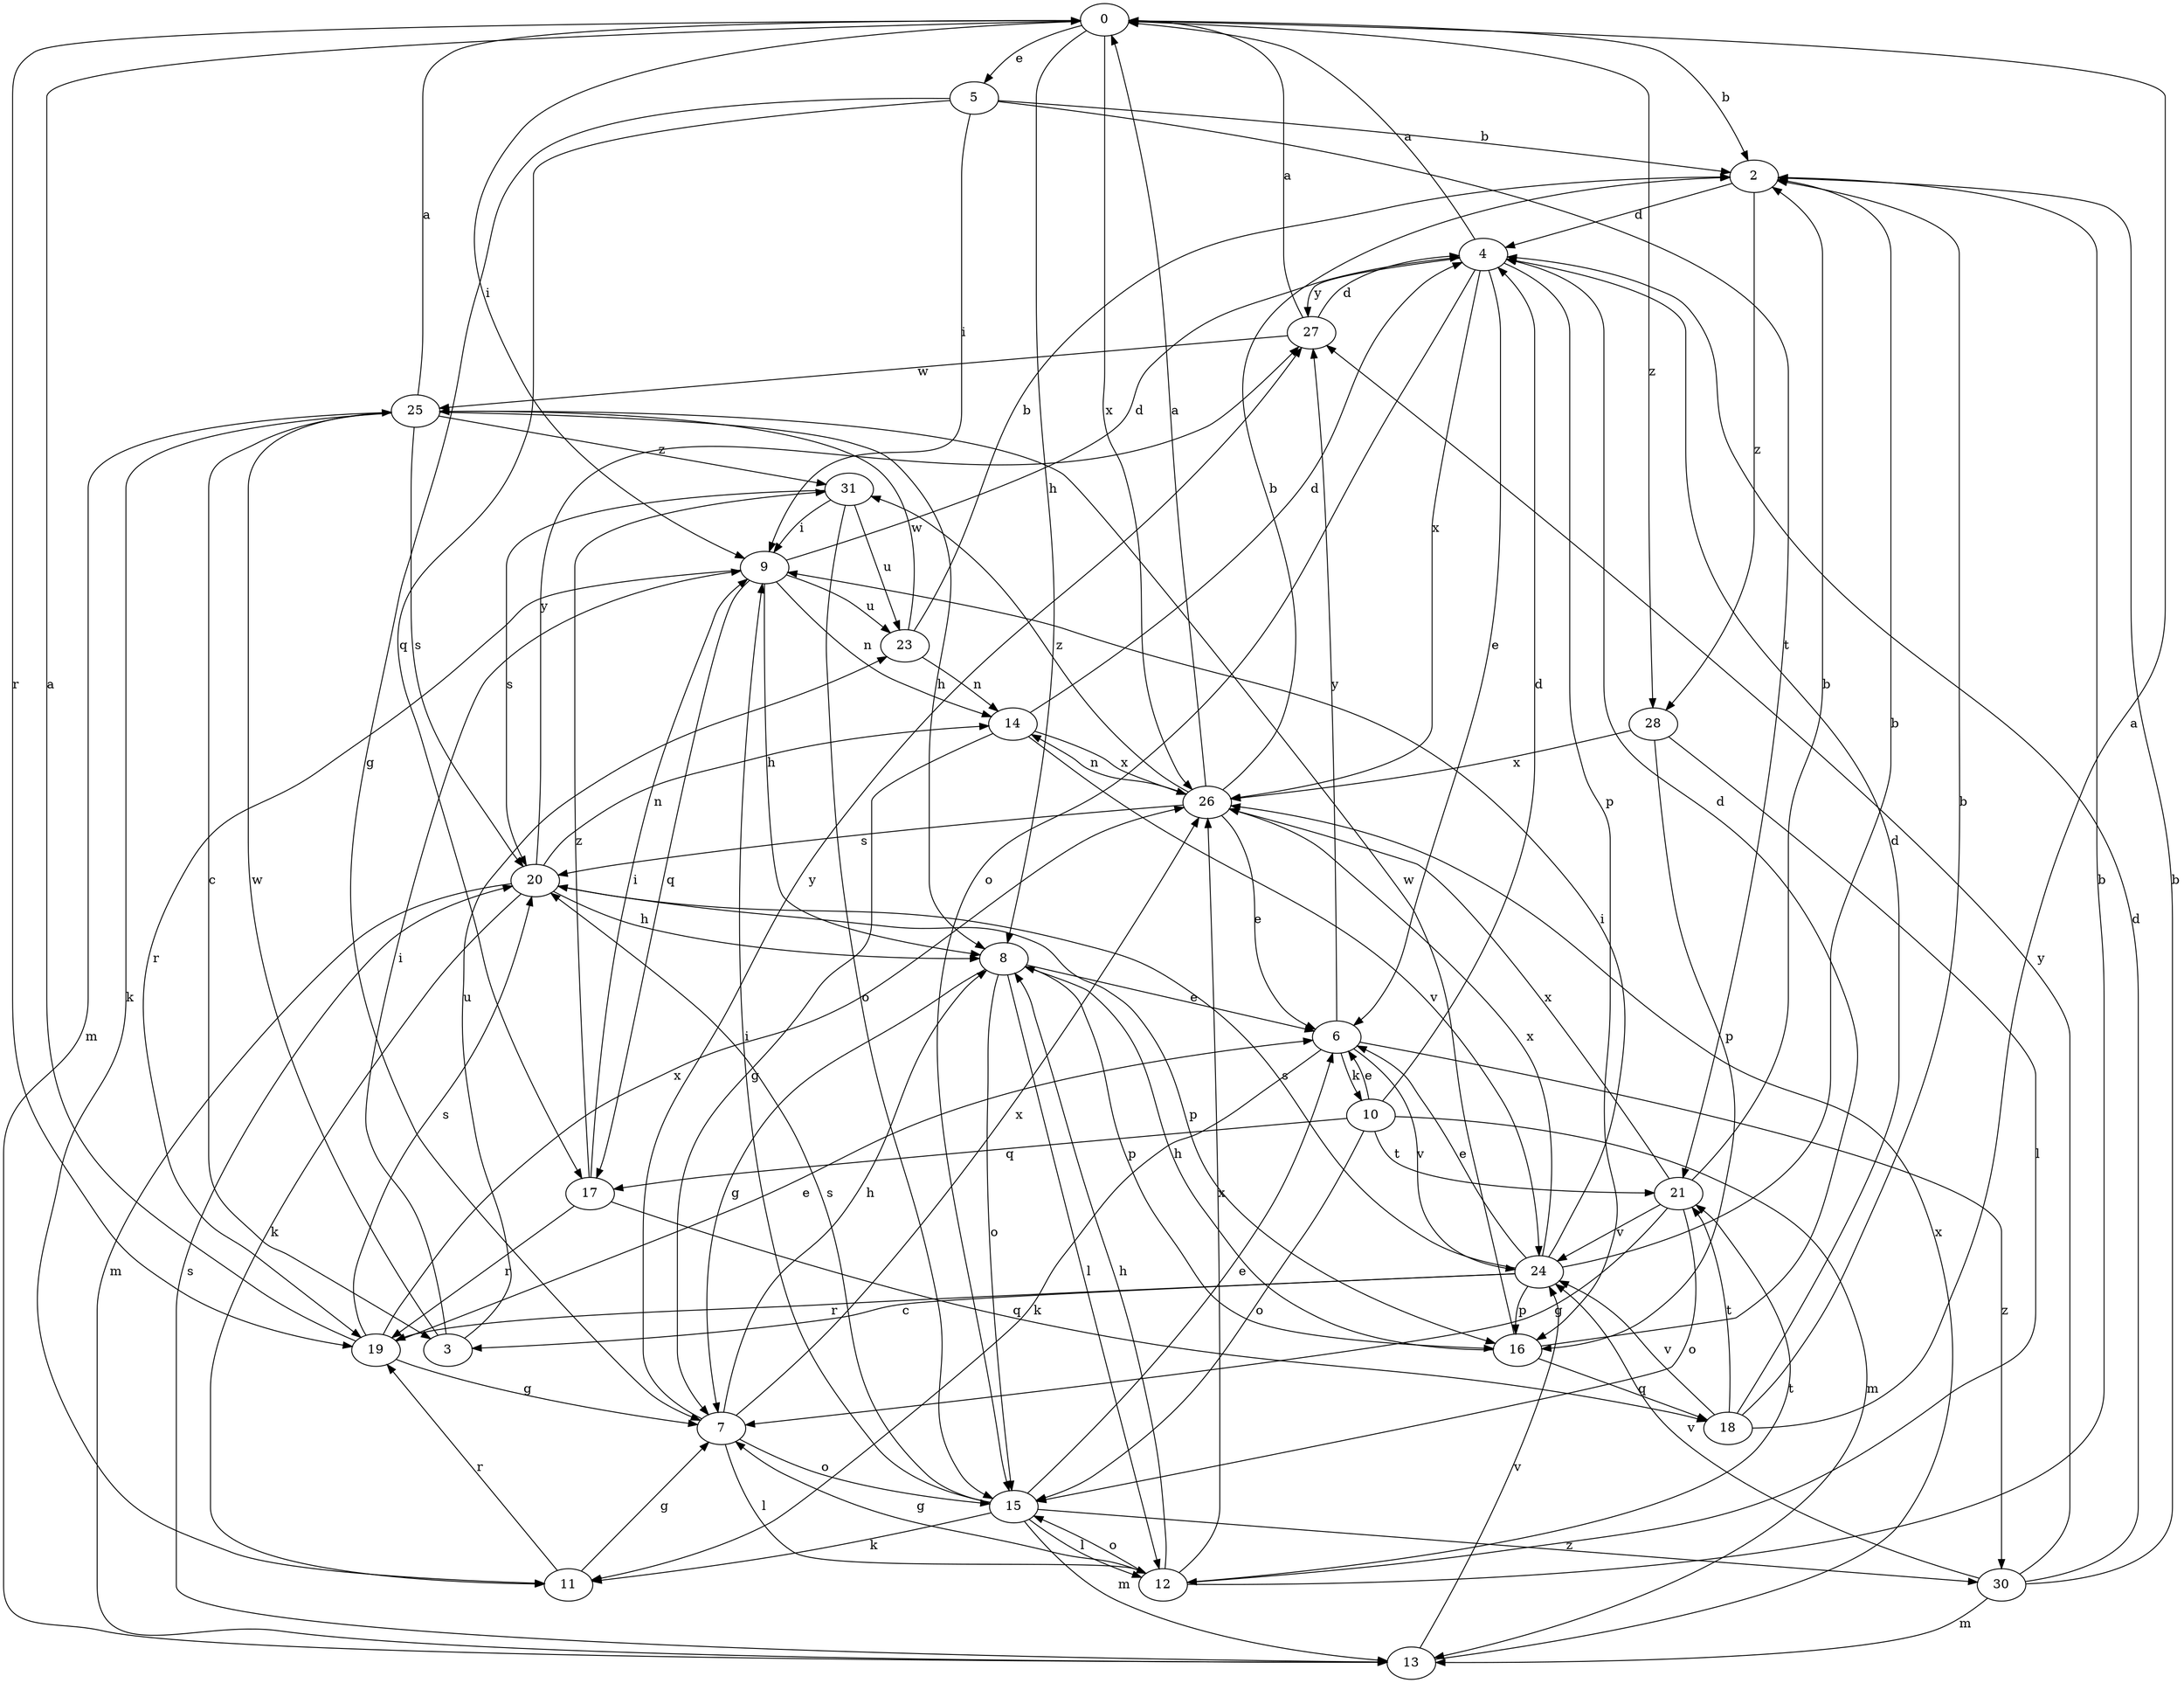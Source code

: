strict digraph  {
0;
2;
3;
4;
5;
6;
7;
8;
9;
10;
11;
12;
13;
14;
15;
16;
17;
18;
19;
20;
21;
23;
24;
25;
26;
27;
28;
30;
31;
0 -> 2  [label=b];
0 -> 5  [label=e];
0 -> 8  [label=h];
0 -> 9  [label=i];
0 -> 19  [label=r];
0 -> 26  [label=x];
0 -> 28  [label=z];
2 -> 4  [label=d];
2 -> 28  [label=z];
3 -> 9  [label=i];
3 -> 23  [label=u];
3 -> 25  [label=w];
4 -> 0  [label=a];
4 -> 6  [label=e];
4 -> 15  [label=o];
4 -> 16  [label=p];
4 -> 26  [label=x];
4 -> 27  [label=y];
5 -> 2  [label=b];
5 -> 7  [label=g];
5 -> 9  [label=i];
5 -> 17  [label=q];
5 -> 21  [label=t];
6 -> 10  [label=k];
6 -> 11  [label=k];
6 -> 24  [label=v];
6 -> 27  [label=y];
6 -> 30  [label=z];
7 -> 8  [label=h];
7 -> 12  [label=l];
7 -> 15  [label=o];
7 -> 26  [label=x];
7 -> 27  [label=y];
8 -> 6  [label=e];
8 -> 7  [label=g];
8 -> 12  [label=l];
8 -> 15  [label=o];
8 -> 16  [label=p];
9 -> 4  [label=d];
9 -> 8  [label=h];
9 -> 14  [label=n];
9 -> 17  [label=q];
9 -> 19  [label=r];
9 -> 23  [label=u];
10 -> 4  [label=d];
10 -> 6  [label=e];
10 -> 13  [label=m];
10 -> 15  [label=o];
10 -> 17  [label=q];
10 -> 21  [label=t];
11 -> 7  [label=g];
11 -> 19  [label=r];
12 -> 2  [label=b];
12 -> 7  [label=g];
12 -> 8  [label=h];
12 -> 15  [label=o];
12 -> 21  [label=t];
12 -> 26  [label=x];
13 -> 20  [label=s];
13 -> 24  [label=v];
13 -> 26  [label=x];
14 -> 4  [label=d];
14 -> 7  [label=g];
14 -> 24  [label=v];
14 -> 26  [label=x];
15 -> 6  [label=e];
15 -> 9  [label=i];
15 -> 11  [label=k];
15 -> 12  [label=l];
15 -> 13  [label=m];
15 -> 20  [label=s];
15 -> 30  [label=z];
16 -> 4  [label=d];
16 -> 8  [label=h];
16 -> 18  [label=q];
16 -> 25  [label=w];
17 -> 9  [label=i];
17 -> 18  [label=q];
17 -> 19  [label=r];
17 -> 31  [label=z];
18 -> 0  [label=a];
18 -> 2  [label=b];
18 -> 4  [label=d];
18 -> 21  [label=t];
18 -> 24  [label=v];
19 -> 0  [label=a];
19 -> 6  [label=e];
19 -> 7  [label=g];
19 -> 20  [label=s];
19 -> 26  [label=x];
20 -> 8  [label=h];
20 -> 11  [label=k];
20 -> 13  [label=m];
20 -> 14  [label=n];
20 -> 16  [label=p];
20 -> 27  [label=y];
21 -> 2  [label=b];
21 -> 7  [label=g];
21 -> 15  [label=o];
21 -> 24  [label=v];
21 -> 26  [label=x];
23 -> 2  [label=b];
23 -> 14  [label=n];
23 -> 25  [label=w];
24 -> 2  [label=b];
24 -> 3  [label=c];
24 -> 6  [label=e];
24 -> 9  [label=i];
24 -> 16  [label=p];
24 -> 19  [label=r];
24 -> 20  [label=s];
24 -> 26  [label=x];
25 -> 0  [label=a];
25 -> 3  [label=c];
25 -> 8  [label=h];
25 -> 11  [label=k];
25 -> 13  [label=m];
25 -> 20  [label=s];
25 -> 31  [label=z];
26 -> 0  [label=a];
26 -> 2  [label=b];
26 -> 6  [label=e];
26 -> 14  [label=n];
26 -> 20  [label=s];
26 -> 31  [label=z];
27 -> 0  [label=a];
27 -> 4  [label=d];
27 -> 25  [label=w];
28 -> 12  [label=l];
28 -> 16  [label=p];
28 -> 26  [label=x];
30 -> 2  [label=b];
30 -> 4  [label=d];
30 -> 13  [label=m];
30 -> 24  [label=v];
30 -> 27  [label=y];
31 -> 9  [label=i];
31 -> 15  [label=o];
31 -> 20  [label=s];
31 -> 23  [label=u];
}

